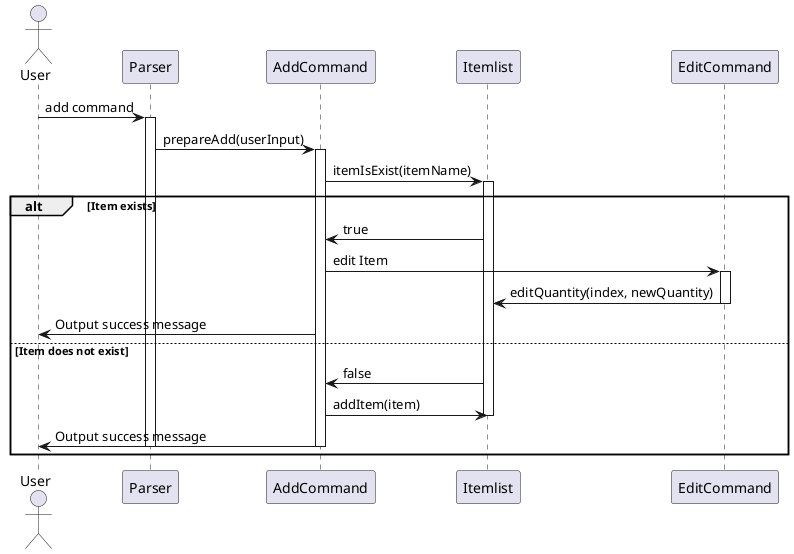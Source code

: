 @startuml

actor User
participant "Parser" as Parser
participant "AddCommand" as AddCommand
participant "Itemlist" as Itemlist
participant "EditCommand" as EditCommand

User -> Parser: add command
activate Parser

Parser -> AddCommand: prepareAdd(userInput)
activate AddCommand
AddCommand -> Itemlist: itemIsExist(itemName)
activate Itemlist
alt Item exists
    Itemlist -> AddCommand: true
    AddCommand -> EditCommand: edit Item
    activate EditCommand
    EditCommand -> Itemlist: editQuantity(index, newQuantity)
    deactivate EditCommand
    AddCommand -> User: Output success message
else Item does not exist
Itemlist -> AddCommand: false
    AddCommand -> Itemlist: addItem(item)
    deactivate Itemlist

AddCommand -> User: Output success message
deactivate AddCommand
deactivate Parser
end
@enduml
